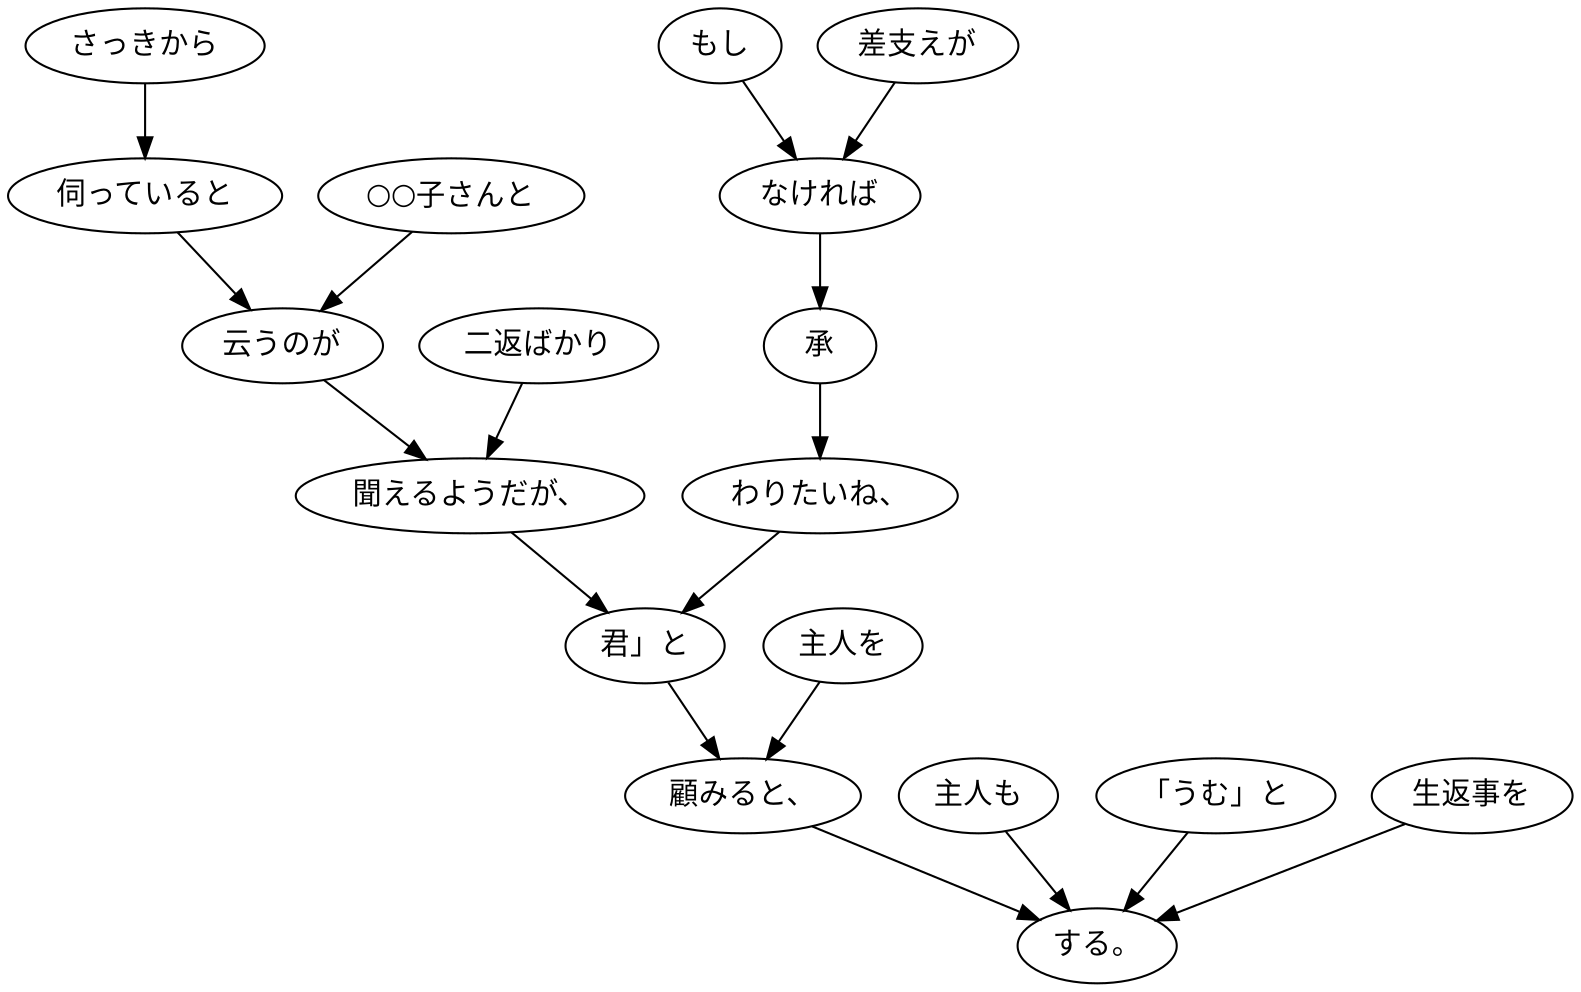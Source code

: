 digraph graph1116 {
	node0 [label="さっきから"];
	node1 [label="伺っていると"];
	node2 [label="○○子さんと"];
	node3 [label="云うのが"];
	node4 [label="二返ばかり"];
	node5 [label="聞えるようだが、"];
	node6 [label="もし"];
	node7 [label="差支えが"];
	node8 [label="なければ"];
	node9 [label="承"];
	node10 [label="わりたいね、"];
	node11 [label="君」と"];
	node12 [label="主人を"];
	node13 [label="顧みると、"];
	node14 [label="主人も"];
	node15 [label="「うむ」と"];
	node16 [label="生返事を"];
	node17 [label="する。"];
	node0 -> node1;
	node1 -> node3;
	node2 -> node3;
	node3 -> node5;
	node4 -> node5;
	node5 -> node11;
	node6 -> node8;
	node7 -> node8;
	node8 -> node9;
	node9 -> node10;
	node10 -> node11;
	node11 -> node13;
	node12 -> node13;
	node13 -> node17;
	node14 -> node17;
	node15 -> node17;
	node16 -> node17;
}

